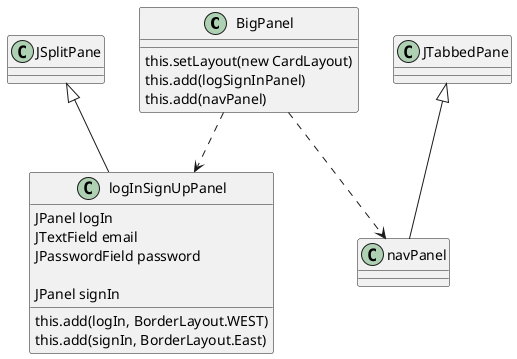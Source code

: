 @startuml

class BigPanel{
    this.setLayout(new CardLayout)
    this.add(logSignInPanel)
    this.add(navPanel)
}
BigPanel ..> logInSignUpPanel
BigPanel ..> navPanel

class logInSignUpPanel extends JSplitPane{
    JPanel logIn
    JTextField email
    JPasswordField password

    JPanel signIn

    this.add(logIn, BorderLayout.WEST)
    this.add(signIn, BorderLayout.East)
}

class navPanel extends JTabbedPane{

}

@enduml